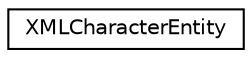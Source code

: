 digraph "类继承关系图"
{
  edge [fontname="Helvetica",fontsize="10",labelfontname="Helvetica",labelfontsize="10"];
  node [fontname="Helvetica",fontsize="10",shape=record];
  rankdir="LR";
  Node1 [label="XMLCharacterEntity",height=0.2,width=0.4,color="black", fillcolor="white", style="filled",URL="$struct_x_m_l_character_entity.html"];
}
